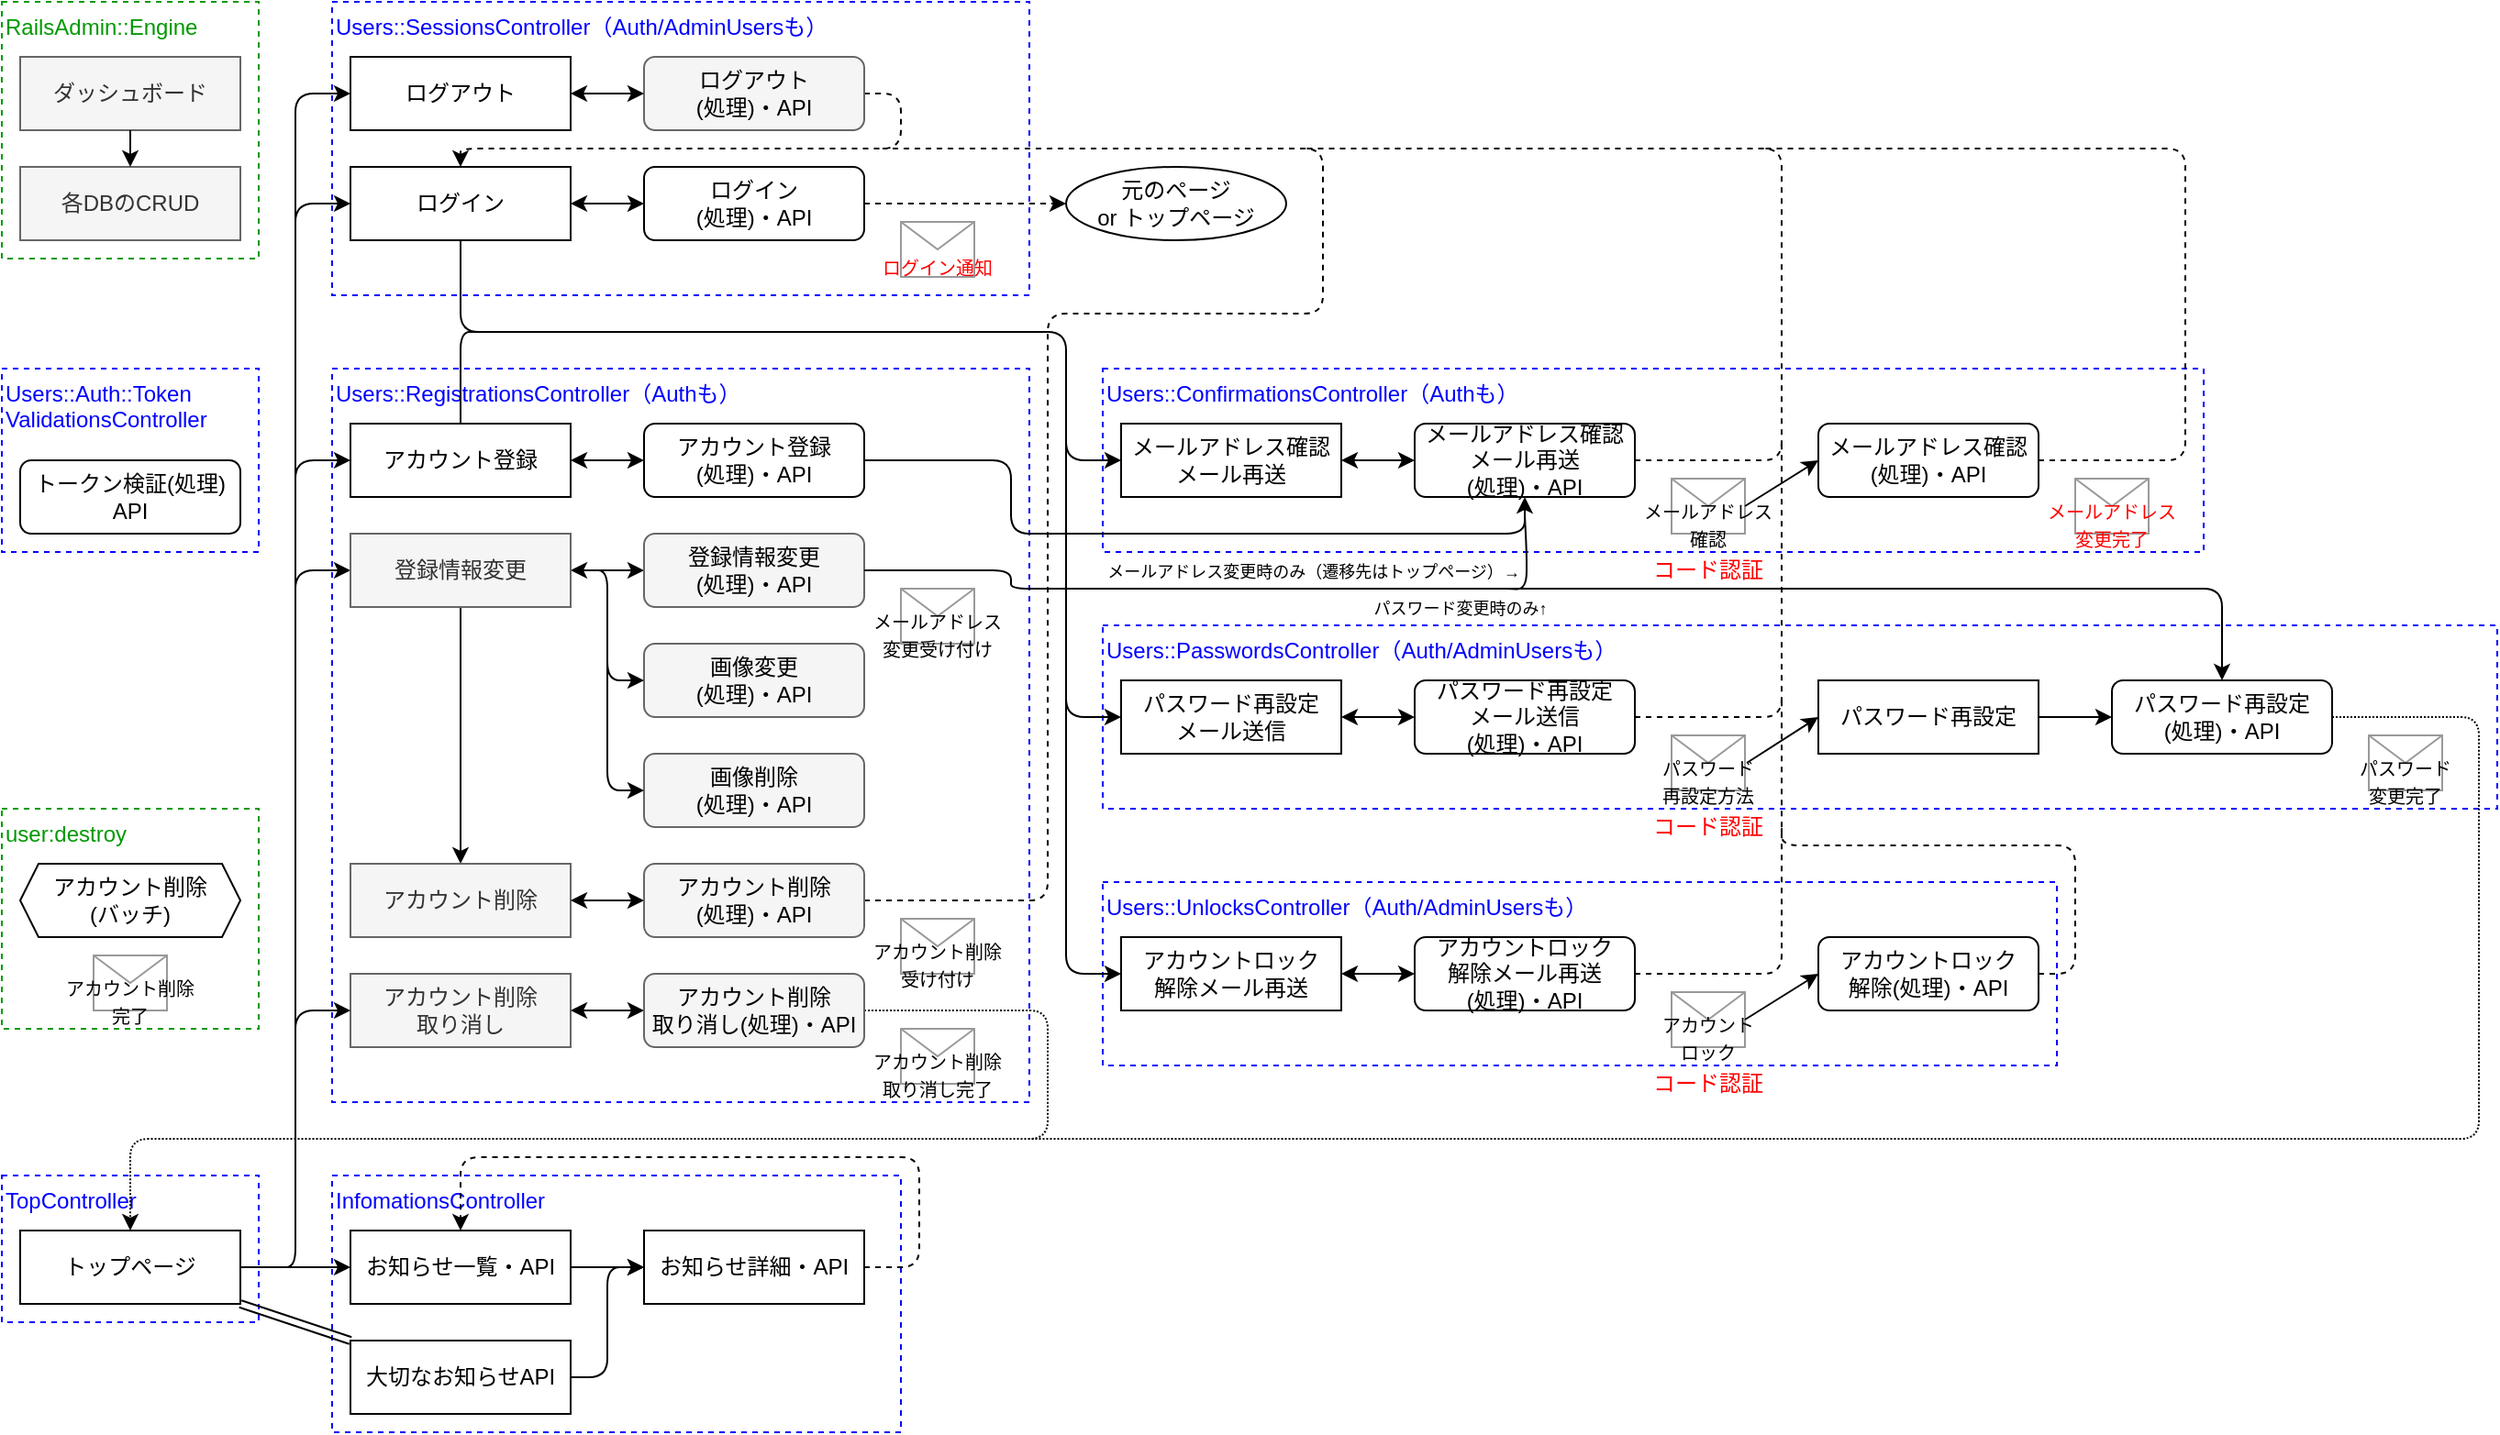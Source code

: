 <mxfile version="15.4.0" type="device"><diagram id="bOfNCxkeS9RuNSNQZPGh" name="ページ1"><mxGraphModel dx="1106" dy="770" grid="1" gridSize="10" guides="1" tooltips="1" connect="1" arrows="1" fold="1" page="1" pageScale="1" pageWidth="827" pageHeight="1169" math="0" shadow="0"><root><mxCell id="0"/><mxCell id="1" parent="0"/><mxCell id="Usv9n4pQ96sMoByh36SU-1" value="&lt;font color=&quot;#0000ff&quot;&gt;Users::Auth::Token&lt;br&gt;ValidationsController&lt;br&gt;&lt;/font&gt;" style="rounded=0;whiteSpace=wrap;html=1;strokeColor=#0000FF;dashed=1;align=left;verticalAlign=top;" parent="1" vertex="1"><mxGeometry x="10" y="210" width="140" height="100" as="geometry"/></mxCell><mxCell id="s1T56wmoZLDlymS1JdEB-258" value="&lt;font color=&quot;#0000ff&quot;&gt;InfomationsController&lt;br&gt;&lt;/font&gt;" style="rounded=0;whiteSpace=wrap;html=1;strokeColor=#0000FF;dashed=1;align=left;verticalAlign=top;" parent="1" vertex="1"><mxGeometry x="190" y="650" width="310" height="140" as="geometry"/></mxCell><mxCell id="s1T56wmoZLDlymS1JdEB-9" value="&lt;font color=&quot;#0000ff&quot;&gt;Users::PasswordsController&lt;/font&gt;&lt;span style=&quot;color: rgb(0 , 0 , 255)&quot;&gt;（Auth/AdminUsersも）&lt;/span&gt;&lt;font color=&quot;#0000ff&quot;&gt;&lt;br&gt;&lt;/font&gt;" style="rounded=0;whiteSpace=wrap;html=1;strokeColor=#0000FF;dashed=1;align=left;verticalAlign=top;" parent="1" vertex="1"><mxGeometry x="610" y="350" width="760" height="100" as="geometry"/></mxCell><mxCell id="s1T56wmoZLDlymS1JdEB-10" value="&lt;font color=&quot;#009900&quot;&gt;user:destroy&lt;/font&gt;" style="rounded=0;whiteSpace=wrap;html=1;dashed=1;align=left;verticalAlign=top;strokeColor=#009900;" parent="1" vertex="1"><mxGeometry x="10" y="450" width="140" height="120" as="geometry"/></mxCell><mxCell id="s1T56wmoZLDlymS1JdEB-11" value="&lt;font color=&quot;#0000ff&quot;&gt;Users::&lt;/font&gt;&lt;font color=&quot;#0000ff&quot;&gt;ConfirmationsController（Authも）&lt;br&gt;&lt;/font&gt;" style="rounded=0;whiteSpace=wrap;html=1;strokeColor=#0000FF;dashed=1;align=left;verticalAlign=top;" parent="1" vertex="1"><mxGeometry x="610" y="210" width="600" height="100" as="geometry"/></mxCell><mxCell id="s1T56wmoZLDlymS1JdEB-12" value="&lt;font color=&quot;#0000ff&quot;&gt;TopController&lt;br&gt;&lt;/font&gt;" style="rounded=0;whiteSpace=wrap;html=1;strokeColor=#0000FF;dashed=1;align=left;verticalAlign=top;" parent="1" vertex="1"><mxGeometry x="10" y="650" width="140" height="80" as="geometry"/></mxCell><mxCell id="s1T56wmoZLDlymS1JdEB-13" value="&lt;font color=&quot;#0000ff&quot;&gt;Users::&lt;/font&gt;&lt;span style=&quot;color: rgb(0 , 0 , 255)&quot;&gt;RegistrationsController（Authも）&lt;/span&gt;&lt;font color=&quot;#0000ff&quot;&gt;&lt;br&gt;&lt;/font&gt;" style="rounded=0;whiteSpace=wrap;html=1;strokeColor=#0000FF;dashed=1;align=left;verticalAlign=top;" parent="1" vertex="1"><mxGeometry x="190" y="210" width="380" height="400" as="geometry"/></mxCell><mxCell id="s1T56wmoZLDlymS1JdEB-14" value="&lt;font color=&quot;#0000ff&quot;&gt;Users::SessionsController（Auth/AdminUsersも）&lt;br&gt;&lt;/font&gt;" style="rounded=0;whiteSpace=wrap;html=1;strokeColor=#0000FF;dashed=1;align=left;verticalAlign=top;" parent="1" vertex="1"><mxGeometry x="190" y="10" width="380" height="160" as="geometry"/></mxCell><mxCell id="s1T56wmoZLDlymS1JdEB-15" style="rounded=1;orthogonalLoop=1;jettySize=auto;html=1;entryX=0;entryY=0.5;entryDx=0;entryDy=0;edgeStyle=orthogonalEdgeStyle;" parent="1" target="s1T56wmoZLDlymS1JdEB-24" edge="1"><mxGeometry relative="1" as="geometry"><mxPoint x="170" y="330" as="sourcePoint"/><Array as="points"><mxPoint x="170" y="260"/></Array></mxGeometry></mxCell><mxCell id="s1T56wmoZLDlymS1JdEB-16" style="edgeStyle=orthogonalEdgeStyle;rounded=1;orthogonalLoop=1;jettySize=auto;html=1;entryX=0;entryY=0.5;entryDx=0;entryDy=0;" parent="1" target="s1T56wmoZLDlymS1JdEB-27" edge="1"><mxGeometry relative="1" as="geometry"><mxPoint x="170" y="270" as="sourcePoint"/><Array as="points"><mxPoint x="170" y="120"/></Array></mxGeometry></mxCell><mxCell id="s1T56wmoZLDlymS1JdEB-17" style="edgeStyle=orthogonalEdgeStyle;rounded=1;orthogonalLoop=1;jettySize=auto;html=1;entryX=0;entryY=0.5;entryDx=0;entryDy=0;startArrow=none;startFill=0;endArrow=classic;endFill=1;" parent="1" target="Usv9n4pQ96sMoByh36SU-12" edge="1"><mxGeometry relative="1" as="geometry"><mxPoint x="170" y="130" as="sourcePoint"/><Array as="points"><mxPoint x="170" y="60"/></Array><mxPoint x="200" y="60" as="targetPoint"/></mxGeometry></mxCell><mxCell id="s1T56wmoZLDlymS1JdEB-18" style="edgeStyle=orthogonalEdgeStyle;rounded=1;orthogonalLoop=1;jettySize=auto;html=1;entryX=0;entryY=0.5;entryDx=0;entryDy=0;startArrow=none;startFill=0;endArrow=classic;endFill=1;" parent="1" target="s1T56wmoZLDlymS1JdEB-34" edge="1"><mxGeometry relative="1" as="geometry"><mxPoint x="170" y="570" as="sourcePoint"/><Array as="points"><mxPoint x="170" y="320"/></Array></mxGeometry></mxCell><mxCell id="Usv9n4pQ96sMoByh36SU-10" style="rounded=1;orthogonalLoop=1;jettySize=auto;html=1;exitX=1;exitY=1;exitDx=0;exitDy=0;entryX=0;entryY=0;entryDx=0;entryDy=0;endArrow=none;endFill=0;shape=link;" parent="1" source="s1T56wmoZLDlymS1JdEB-20" target="Usv9n4pQ96sMoByh36SU-3" edge="1"><mxGeometry relative="1" as="geometry"/></mxCell><mxCell id="s1T56wmoZLDlymS1JdEB-20" value="トップページ" style="rounded=0;whiteSpace=wrap;html=1;" parent="1" vertex="1"><mxGeometry x="20" y="680" width="120" height="40" as="geometry"/></mxCell><mxCell id="s1T56wmoZLDlymS1JdEB-23" style="rounded=1;orthogonalLoop=1;jettySize=auto;html=1;exitX=1;exitY=0.5;exitDx=0;exitDy=0;entryX=0;entryY=0.5;entryDx=0;entryDy=0;endArrow=classic;endFill=1;startArrow=classic;startFill=1;" parent="1" source="s1T56wmoZLDlymS1JdEB-24" target="s1T56wmoZLDlymS1JdEB-25" edge="1"><mxGeometry relative="1" as="geometry"/></mxCell><mxCell id="s1T56wmoZLDlymS1JdEB-24" value="アカウント登録" style="rounded=0;whiteSpace=wrap;html=1;" parent="1" vertex="1"><mxGeometry x="200" y="240" width="120" height="40" as="geometry"/></mxCell><mxCell id="s1T56wmoZLDlymS1JdEB-25" value="&lt;span&gt;アカウント登録&lt;br&gt;(処理)&lt;/span&gt;・API&lt;span&gt;&lt;br&gt;&lt;/span&gt;" style="rounded=1;whiteSpace=wrap;html=1;" parent="1" vertex="1"><mxGeometry x="360" y="240" width="120" height="40" as="geometry"/></mxCell><mxCell id="s1T56wmoZLDlymS1JdEB-26" style="rounded=1;orthogonalLoop=1;jettySize=auto;html=1;exitX=1;exitY=0.5;exitDx=0;exitDy=0;entryX=0;entryY=0.5;entryDx=0;entryDy=0;startArrow=classic;startFill=1;" parent="1" source="s1T56wmoZLDlymS1JdEB-27" target="s1T56wmoZLDlymS1JdEB-29" edge="1"><mxGeometry relative="1" as="geometry"/></mxCell><mxCell id="s1T56wmoZLDlymS1JdEB-27" value="ログイン" style="rounded=0;whiteSpace=wrap;html=1;" parent="1" vertex="1"><mxGeometry x="200" y="100" width="120" height="40" as="geometry"/></mxCell><mxCell id="s1T56wmoZLDlymS1JdEB-28" style="rounded=1;orthogonalLoop=1;jettySize=auto;html=1;exitX=1;exitY=0.5;exitDx=0;exitDy=0;entryX=0;entryY=0.5;entryDx=0;entryDy=0;dashed=1;" parent="1" source="s1T56wmoZLDlymS1JdEB-29" target="s1T56wmoZLDlymS1JdEB-52" edge="1"><mxGeometry relative="1" as="geometry"><mxPoint x="520" y="120" as="targetPoint"/></mxGeometry></mxCell><mxCell id="s1T56wmoZLDlymS1JdEB-29" value="ログイン&lt;br&gt;(処理)・API&lt;span&gt;&lt;br&gt;&lt;/span&gt;" style="rounded=1;whiteSpace=wrap;html=1;" parent="1" vertex="1"><mxGeometry x="360" y="100" width="120" height="40" as="geometry"/></mxCell><mxCell id="s1T56wmoZLDlymS1JdEB-30" style="rounded=1;orthogonalLoop=1;jettySize=auto;html=1;exitX=1;exitY=0.5;exitDx=0;exitDy=0;startArrow=none;startFill=0;endArrow=classic;endFill=1;dashed=1;entryX=0.5;entryY=0;entryDx=0;entryDy=0;edgeStyle=orthogonalEdgeStyle;" parent="1" source="Usv9n4pQ96sMoByh36SU-11" target="s1T56wmoZLDlymS1JdEB-27" edge="1"><mxGeometry relative="1" as="geometry"><mxPoint x="260" y="100" as="targetPoint"/><mxPoint x="260" y="80" as="sourcePoint"/><Array as="points"><mxPoint x="500" y="60"/><mxPoint x="500" y="90"/><mxPoint x="260" y="90"/></Array></mxGeometry></mxCell><mxCell id="s1T56wmoZLDlymS1JdEB-32" style="rounded=1;orthogonalLoop=1;jettySize=auto;html=1;exitX=1;exitY=0.5;exitDx=0;exitDy=0;entryX=0;entryY=0.5;entryDx=0;entryDy=0;endArrow=classic;endFill=1;startArrow=classic;startFill=1;" parent="1" source="s1T56wmoZLDlymS1JdEB-34" target="s1T56wmoZLDlymS1JdEB-35" edge="1"><mxGeometry relative="1" as="geometry"/></mxCell><mxCell id="s1T56wmoZLDlymS1JdEB-33" style="rounded=1;orthogonalLoop=1;jettySize=auto;html=1;exitX=0.5;exitY=1;exitDx=0;exitDy=0;entryX=0.5;entryY=0;entryDx=0;entryDy=0;startArrow=none;startFill=0;endArrow=classic;endFill=1;" parent="1" source="s1T56wmoZLDlymS1JdEB-34" target="s1T56wmoZLDlymS1JdEB-36" edge="1"><mxGeometry relative="1" as="geometry"/></mxCell><mxCell id="s1T56wmoZLDlymS1JdEB-34" value="登録情報変更" style="rounded=0;whiteSpace=wrap;html=1;fillColor=#f5f5f5;strokeColor=#666666;fontColor=#333333;" parent="1" vertex="1"><mxGeometry x="200" y="300" width="120" height="40" as="geometry"/></mxCell><mxCell id="s1T56wmoZLDlymS1JdEB-35" value="&lt;font color=&quot;#000000&quot;&gt;&lt;span&gt;登録情報変更&lt;br&gt;&lt;/span&gt;&lt;span&gt;(処理)&lt;/span&gt;・API&lt;/font&gt;&lt;span&gt;&lt;br&gt;&lt;/span&gt;" style="rounded=1;whiteSpace=wrap;html=1;fillColor=#f5f5f5;strokeColor=#666666;fontColor=#333333;" parent="1" vertex="1"><mxGeometry x="360" y="300" width="120" height="40" as="geometry"/></mxCell><mxCell id="s1T56wmoZLDlymS1JdEB-36" value="アカウント削除" style="rounded=0;whiteSpace=wrap;html=1;fillColor=#f5f5f5;strokeColor=#666666;fontColor=#333333;" parent="1" vertex="1"><mxGeometry x="200" y="480" width="120" height="40" as="geometry"/></mxCell><mxCell id="s1T56wmoZLDlymS1JdEB-37" style="rounded=1;orthogonalLoop=1;jettySize=auto;html=1;entryX=0;entryY=0.5;entryDx=0;entryDy=0;endArrow=classic;endFill=1;startArrow=classic;startFill=1;exitX=1;exitY=0.5;exitDx=0;exitDy=0;" parent="1" source="s1T56wmoZLDlymS1JdEB-36" target="s1T56wmoZLDlymS1JdEB-39" edge="1"><mxGeometry relative="1" as="geometry"><mxPoint x="340" y="360" as="sourcePoint"/></mxGeometry></mxCell><mxCell id="s1T56wmoZLDlymS1JdEB-38" style="edgeStyle=orthogonalEdgeStyle;rounded=1;orthogonalLoop=1;jettySize=auto;html=1;exitX=1;exitY=0.5;exitDx=0;exitDy=0;dashed=1;startArrow=none;startFill=0;endArrow=none;endFill=0;strokeColor=#000000;fontColor=#FF0000;" parent="1" source="s1T56wmoZLDlymS1JdEB-39" edge="1"><mxGeometry relative="1" as="geometry"><mxPoint x="490" y="90" as="targetPoint"/><Array as="points"><mxPoint x="580" y="500"/><mxPoint x="580" y="180"/><mxPoint x="730" y="180"/><mxPoint x="730" y="90"/></Array></mxGeometry></mxCell><mxCell id="s1T56wmoZLDlymS1JdEB-39" value="&lt;font color=&quot;#000000&quot;&gt;&lt;span&gt;アカウント削除&lt;br&gt;&lt;/span&gt;&lt;span&gt;(処理)&lt;/span&gt;・API&lt;/font&gt;&lt;span&gt;&lt;br&gt;&lt;/span&gt;" style="rounded=1;whiteSpace=wrap;html=1;fillColor=#f5f5f5;strokeColor=#666666;fontColor=#333333;" parent="1" vertex="1"><mxGeometry x="360" y="480" width="120" height="40" as="geometry"/></mxCell><mxCell id="s1T56wmoZLDlymS1JdEB-40" value="" style="verticalLabelPosition=bottom;shadow=0;dashed=0;align=center;html=1;verticalAlign=top;strokeWidth=1;shape=mxgraph.mockup.misc.mail2;strokeColor=#999999;fillColor=#ffffff;" parent="1" vertex="1"><mxGeometry x="920" y="270" width="40" height="30" as="geometry"/></mxCell><mxCell id="s1T56wmoZLDlymS1JdEB-41" style="rounded=1;orthogonalLoop=1;jettySize=auto;html=1;exitX=1;exitY=0.5;exitDx=0;exitDy=0;entryX=0;entryY=0.5;entryDx=0;entryDy=0;startArrow=none;startFill=0;endArrow=classic;endFill=1;exitPerimeter=0;" parent="1" source="s1T56wmoZLDlymS1JdEB-40" target="s1T56wmoZLDlymS1JdEB-48" edge="1"><mxGeometry relative="1" as="geometry"/></mxCell><mxCell id="s1T56wmoZLDlymS1JdEB-42" style="rounded=1;orthogonalLoop=1;jettySize=auto;html=1;exitX=1;exitY=0.5;exitDx=0;exitDy=0;entryX=0;entryY=0.5;entryDx=0;entryDy=0;endArrow=classic;endFill=1;startArrow=classic;startFill=1;" parent="1" source="s1T56wmoZLDlymS1JdEB-44" target="s1T56wmoZLDlymS1JdEB-46" edge="1"><mxGeometry relative="1" as="geometry"/></mxCell><mxCell id="s1T56wmoZLDlymS1JdEB-43" style="edgeStyle=orthogonalEdgeStyle;rounded=1;orthogonalLoop=1;jettySize=auto;html=1;entryX=0.5;entryY=0;entryDx=0;entryDy=0;startArrow=none;startFill=0;endArrow=classic;endFill=1;strokeColor=#000000;fontColor=#FF0000;exitX=1;exitY=0.5;exitDx=0;exitDy=0;" parent="1" source="s1T56wmoZLDlymS1JdEB-35" target="s1T56wmoZLDlymS1JdEB-59" edge="1"><mxGeometry relative="1" as="geometry"><mxPoint x="910" y="330" as="sourcePoint"/><Array as="points"><mxPoint x="560" y="320"/><mxPoint x="560" y="330"/><mxPoint x="1220" y="330"/></Array></mxGeometry></mxCell><mxCell id="s1T56wmoZLDlymS1JdEB-44" value="メールアドレス確認メール再送" style="rounded=0;whiteSpace=wrap;html=1;" parent="1" vertex="1"><mxGeometry x="620" y="240" width="120" height="40" as="geometry"/></mxCell><mxCell id="s1T56wmoZLDlymS1JdEB-45" style="edgeStyle=orthogonalEdgeStyle;rounded=1;orthogonalLoop=1;jettySize=auto;html=1;exitX=1;exitY=0.5;exitDx=0;exitDy=0;startArrow=none;startFill=0;endArrow=none;endFill=0;dashed=1;" parent="1" source="s1T56wmoZLDlymS1JdEB-46" edge="1"><mxGeometry relative="1" as="geometry"><mxPoint x="720" y="90" as="targetPoint"/><Array as="points"><mxPoint x="980" y="260"/><mxPoint x="980" y="90"/></Array></mxGeometry></mxCell><mxCell id="s1T56wmoZLDlymS1JdEB-46" value="&lt;span&gt;メールアドレス確認メール再送&lt;br&gt;&lt;/span&gt;&lt;span&gt;(処理)&lt;/span&gt;・API&lt;span&gt;&lt;br&gt;&lt;/span&gt;" style="rounded=1;whiteSpace=wrap;html=1;" parent="1" vertex="1"><mxGeometry x="780" y="240" width="120" height="40" as="geometry"/></mxCell><mxCell id="s1T56wmoZLDlymS1JdEB-47" style="edgeStyle=orthogonalEdgeStyle;rounded=1;orthogonalLoop=1;jettySize=auto;html=1;exitX=1;exitY=0.5;exitDx=0;exitDy=0;startArrow=none;startFill=0;endArrow=none;endFill=0;dashed=1;" parent="1" source="s1T56wmoZLDlymS1JdEB-48" edge="1"><mxGeometry relative="1" as="geometry"><mxPoint x="970" y="90" as="targetPoint"/><Array as="points"><mxPoint x="1200" y="260"/><mxPoint x="1200" y="90"/></Array></mxGeometry></mxCell><mxCell id="s1T56wmoZLDlymS1JdEB-48" value="&lt;span&gt;メールアドレス確認&lt;br&gt;(処理)&lt;/span&gt;・API&lt;span&gt;&lt;br&gt;&lt;/span&gt;" style="rounded=1;whiteSpace=wrap;html=1;" parent="1" vertex="1"><mxGeometry x="1000" y="240" width="120" height="40" as="geometry"/></mxCell><mxCell id="s1T56wmoZLDlymS1JdEB-49" style="rounded=1;orthogonalLoop=1;jettySize=auto;html=1;exitX=0.5;exitY=0;exitDx=0;exitDy=0;startArrow=none;startFill=0;endArrow=none;endFill=0;strokeColor=#000000;edgeStyle=orthogonalEdgeStyle;" parent="1" source="s1T56wmoZLDlymS1JdEB-24" edge="1"><mxGeometry relative="1" as="geometry"><mxPoint x="270" y="170" as="sourcePoint"/><mxPoint x="270" y="190" as="targetPoint"/><Array as="points"><mxPoint x="260" y="190"/></Array></mxGeometry></mxCell><mxCell id="s1T56wmoZLDlymS1JdEB-50" value="" style="verticalLabelPosition=bottom;shadow=0;dashed=0;align=center;html=1;verticalAlign=top;strokeWidth=1;shape=mxgraph.mockup.misc.mail2;strokeColor=#999999;fillColor=#ffffff;" parent="1" vertex="1"><mxGeometry x="500" y="330" width="40" height="30" as="geometry"/></mxCell><mxCell id="s1T56wmoZLDlymS1JdEB-51" value="&lt;font style=&quot;font-size: 10px&quot;&gt;メールアドレス&lt;br&gt;変更受け付け&lt;/font&gt;" style="text;html=1;strokeColor=none;fillColor=none;align=center;verticalAlign=middle;whiteSpace=wrap;rounded=0;" parent="1" vertex="1"><mxGeometry x="480" y="340" width="80" height="30" as="geometry"/></mxCell><mxCell id="s1T56wmoZLDlymS1JdEB-52" value="&lt;font color=&quot;#000000&quot;&gt;元のページ&lt;br&gt;or トップページ&lt;/font&gt;" style="ellipse;whiteSpace=wrap;html=1;strokeColor=#000000;fillColor=#ffffff;fontColor=#FF0000;" parent="1" vertex="1"><mxGeometry x="590" y="100" width="120" height="40" as="geometry"/></mxCell><mxCell id="s1T56wmoZLDlymS1JdEB-53" value="" style="verticalLabelPosition=bottom;shadow=0;dashed=0;align=center;html=1;verticalAlign=top;strokeWidth=1;shape=mxgraph.mockup.misc.mail2;strokeColor=#999999;fillColor=#ffffff;" parent="1" vertex="1"><mxGeometry x="920" y="410" width="40" height="30" as="geometry"/></mxCell><mxCell id="s1T56wmoZLDlymS1JdEB-54" style="rounded=1;orthogonalLoop=1;jettySize=auto;html=1;entryX=0;entryY=0.5;entryDx=0;entryDy=0;startArrow=none;startFill=0;endArrow=classic;endFill=1;exitX=1.025;exitY=0.5;exitDx=0;exitDy=0;exitPerimeter=0;" parent="1" source="s1T56wmoZLDlymS1JdEB-53" target="s1T56wmoZLDlymS1JdEB-58" edge="1"><mxGeometry relative="1" as="geometry"><mxPoint x="960" y="420" as="sourcePoint"/><mxPoint x="1040" y="400" as="targetPoint"/></mxGeometry></mxCell><mxCell id="s1T56wmoZLDlymS1JdEB-55" style="rounded=1;orthogonalLoop=1;jettySize=auto;html=1;exitX=1;exitY=0.5;exitDx=0;exitDy=0;entryX=0;entryY=0.5;entryDx=0;entryDy=0;endArrow=classic;endFill=1;startArrow=classic;startFill=1;" parent="1" source="s1T56wmoZLDlymS1JdEB-56" target="s1T56wmoZLDlymS1JdEB-57" edge="1"><mxGeometry relative="1" as="geometry"/></mxCell><mxCell id="s1T56wmoZLDlymS1JdEB-56" value="パスワード再設定&lt;br&gt;メール送信" style="rounded=0;whiteSpace=wrap;html=1;" parent="1" vertex="1"><mxGeometry x="620" y="380" width="120" height="40" as="geometry"/></mxCell><mxCell id="s1T56wmoZLDlymS1JdEB-57" value="&lt;span&gt;パスワード再設定&lt;br&gt;メール送信&lt;br&gt;(処理)&lt;/span&gt;・API&lt;span&gt;&lt;br&gt;&lt;/span&gt;" style="rounded=1;whiteSpace=wrap;html=1;" parent="1" vertex="1"><mxGeometry x="780" y="380" width="120" height="40" as="geometry"/></mxCell><mxCell id="s1T56wmoZLDlymS1JdEB-58" value="パスワード再設定" style="rounded=0;whiteSpace=wrap;html=1;" parent="1" vertex="1"><mxGeometry x="1000" y="380" width="120" height="40" as="geometry"/></mxCell><mxCell id="s1T56wmoZLDlymS1JdEB-59" value="&lt;span&gt;パスワード再設定&lt;br&gt;(処理)&lt;/span&gt;・API&lt;span&gt;&lt;br&gt;&lt;/span&gt;" style="rounded=1;whiteSpace=wrap;html=1;" parent="1" vertex="1"><mxGeometry x="1160" y="380" width="120" height="40" as="geometry"/></mxCell><mxCell id="s1T56wmoZLDlymS1JdEB-60" style="rounded=1;orthogonalLoop=1;jettySize=auto;html=1;exitX=1;exitY=0.5;exitDx=0;exitDy=0;entryX=0;entryY=0.5;entryDx=0;entryDy=0;startArrow=none;startFill=0;endArrow=classic;endFill=1;" parent="1" source="s1T56wmoZLDlymS1JdEB-58" target="s1T56wmoZLDlymS1JdEB-59" edge="1"><mxGeometry relative="1" as="geometry"><mxPoint x="1010" y="410" as="sourcePoint"/><mxPoint x="1050" y="410" as="targetPoint"/></mxGeometry></mxCell><mxCell id="s1T56wmoZLDlymS1JdEB-61" value="" style="endArrow=none;html=1;dashed=1;strokeColor=#000000;fontColor=#FF0000;exitX=1;exitY=0.5;exitDx=0;exitDy=0;edgeStyle=orthogonalEdgeStyle;rounded=1;endFill=0;" parent="1" source="s1T56wmoZLDlymS1JdEB-57" edge="1"><mxGeometry width="50" height="50" relative="1" as="geometry"><mxPoint x="960" y="420" as="sourcePoint"/><mxPoint x="980" y="250" as="targetPoint"/><Array as="points"><mxPoint x="980" y="400"/></Array></mxGeometry></mxCell><mxCell id="s1T56wmoZLDlymS1JdEB-62" value="" style="endArrow=classic;html=1;strokeColor=#000000;fontColor=#FF0000;entryX=0;entryY=0.5;entryDx=0;entryDy=0;edgeStyle=orthogonalEdgeStyle;rounded=1;endFill=1;" parent="1" target="s1T56wmoZLDlymS1JdEB-56" edge="1"><mxGeometry width="50" height="50" relative="1" as="geometry"><mxPoint x="590" y="250" as="sourcePoint"/><mxPoint x="490" y="390" as="targetPoint"/><Array as="points"><mxPoint x="590" y="400"/></Array></mxGeometry></mxCell><mxCell id="s1T56wmoZLDlymS1JdEB-63" style="edgeStyle=orthogonalEdgeStyle;rounded=1;orthogonalLoop=1;jettySize=auto;html=1;exitX=1;exitY=0.5;exitDx=0;exitDy=0;entryX=0.5;entryY=1;entryDx=0;entryDy=0;" parent="1" source="s1T56wmoZLDlymS1JdEB-25" target="s1T56wmoZLDlymS1JdEB-46" edge="1"><mxGeometry relative="1" as="geometry"><mxPoint x="920" y="290" as="targetPoint"/><Array as="points"><mxPoint x="560" y="260"/><mxPoint x="560" y="300"/><mxPoint x="840" y="300"/></Array></mxGeometry></mxCell><mxCell id="s1T56wmoZLDlymS1JdEB-64" value="&lt;font color=&quot;#0000ff&quot;&gt;Users::UnlocksController&lt;/font&gt;&lt;span style=&quot;color: rgb(0 , 0 , 255)&quot;&gt;（Auth/AdminUsersも）&lt;/span&gt;&lt;font color=&quot;#0000ff&quot;&gt;&lt;br&gt;&lt;/font&gt;" style="rounded=0;whiteSpace=wrap;html=1;strokeColor=#0000FF;dashed=1;align=left;verticalAlign=top;" parent="1" vertex="1"><mxGeometry x="610" y="490" width="520" height="100" as="geometry"/></mxCell><mxCell id="s1T56wmoZLDlymS1JdEB-65" style="rounded=1;orthogonalLoop=1;jettySize=auto;html=1;exitX=1;exitY=0.5;exitDx=0;exitDy=0;entryX=0;entryY=0.5;entryDx=0;entryDy=0;endArrow=classic;endFill=1;startArrow=classic;startFill=1;" parent="1" source="s1T56wmoZLDlymS1JdEB-66" target="s1T56wmoZLDlymS1JdEB-67" edge="1"><mxGeometry relative="1" as="geometry"/></mxCell><mxCell id="s1T56wmoZLDlymS1JdEB-66" value="アカウントロック&lt;br&gt;解除メール再送" style="rounded=0;whiteSpace=wrap;html=1;" parent="1" vertex="1"><mxGeometry x="620" y="520" width="120" height="40" as="geometry"/></mxCell><mxCell id="s1T56wmoZLDlymS1JdEB-67" value="&lt;span&gt;アカウントロック&lt;br&gt;解除メール再送&lt;br&gt;(処理)&lt;/span&gt;・API&lt;span&gt;&lt;br&gt;&lt;/span&gt;" style="rounded=1;whiteSpace=wrap;html=1;" parent="1" vertex="1"><mxGeometry x="780" y="520" width="120" height="40" as="geometry"/></mxCell><mxCell id="s1T56wmoZLDlymS1JdEB-68" value="" style="verticalLabelPosition=bottom;shadow=0;dashed=0;align=center;html=1;verticalAlign=top;strokeWidth=1;shape=mxgraph.mockup.misc.mail2;strokeColor=#999999;fillColor=#ffffff;" parent="1" vertex="1"><mxGeometry x="920" y="550" width="40" height="30" as="geometry"/></mxCell><mxCell id="s1T56wmoZLDlymS1JdEB-69" value="" style="endArrow=none;html=1;dashed=1;strokeColor=#000000;fontColor=#FF0000;exitX=1;exitY=0.5;exitDx=0;exitDy=0;edgeStyle=orthogonalEdgeStyle;rounded=1;endFill=0;" parent="1" source="s1T56wmoZLDlymS1JdEB-67" edge="1"><mxGeometry width="50" height="50" relative="1" as="geometry"><mxPoint x="910" y="435" as="sourcePoint"/><mxPoint x="980" y="390" as="targetPoint"/><Array as="points"><mxPoint x="980" y="540"/><mxPoint x="980" y="415"/></Array></mxGeometry></mxCell><mxCell id="s1T56wmoZLDlymS1JdEB-70" value="&lt;span&gt;アカウントロック&lt;br&gt;解除(処理)&lt;/span&gt;・API&lt;span&gt;&lt;br&gt;&lt;/span&gt;" style="rounded=1;whiteSpace=wrap;html=1;" parent="1" vertex="1"><mxGeometry x="1000" y="520" width="120" height="40" as="geometry"/></mxCell><mxCell id="s1T56wmoZLDlymS1JdEB-71" style="rounded=1;orthogonalLoop=1;jettySize=auto;html=1;entryX=0;entryY=0.5;entryDx=0;entryDy=0;startArrow=none;startFill=0;endArrow=classic;endFill=1;exitX=1;exitY=0.5;exitDx=0;exitDy=0;exitPerimeter=0;" parent="1" source="s1T56wmoZLDlymS1JdEB-68" target="s1T56wmoZLDlymS1JdEB-70" edge="1"><mxGeometry relative="1" as="geometry"><mxPoint x="960" y="600" as="sourcePoint"/><mxPoint x="1211" y="430" as="targetPoint"/></mxGeometry></mxCell><mxCell id="s1T56wmoZLDlymS1JdEB-72" value="" style="endArrow=classic;html=1;strokeColor=#000000;fontColor=#FF0000;entryX=0;entryY=0.5;entryDx=0;entryDy=0;edgeStyle=orthogonalEdgeStyle;rounded=1;endFill=1;" parent="1" target="s1T56wmoZLDlymS1JdEB-66" edge="1"><mxGeometry width="50" height="50" relative="1" as="geometry"><mxPoint x="590" y="390" as="sourcePoint"/><mxPoint x="690" y="390" as="targetPoint"/><Array as="points"><mxPoint x="590" y="540"/></Array></mxGeometry></mxCell><mxCell id="s1T56wmoZLDlymS1JdEB-73" style="edgeStyle=orthogonalEdgeStyle;rounded=1;orthogonalLoop=1;jettySize=auto;html=1;exitX=1;exitY=0.5;exitDx=0;exitDy=0;startArrow=none;startFill=0;endArrow=none;endFill=0;dashed=1;" parent="1" source="s1T56wmoZLDlymS1JdEB-70" edge="1"><mxGeometry relative="1" as="geometry"><mxPoint x="980" y="460" as="targetPoint"/><mxPoint x="1170" y="315" as="sourcePoint"/><Array as="points"><mxPoint x="1140" y="540"/><mxPoint x="1140" y="470"/><mxPoint x="980" y="470"/></Array></mxGeometry></mxCell><mxCell id="s1T56wmoZLDlymS1JdEB-74" value="" style="endArrow=none;html=1;dashed=1;dashPattern=1 1;strokeColor=#000000;fontColor=#FF0000;exitX=1;exitY=0.5;exitDx=0;exitDy=0;edgeStyle=orthogonalEdgeStyle;rounded=1;endFill=0;" parent="1" source="s1T56wmoZLDlymS1JdEB-59" edge="1"><mxGeometry width="50" height="50" relative="1" as="geometry"><mxPoint x="750" y="410" as="sourcePoint"/><mxPoint x="570" y="630" as="targetPoint"/><Array as="points"><mxPoint x="1360" y="400"/><mxPoint x="1360" y="630"/></Array></mxGeometry></mxCell><mxCell id="s1T56wmoZLDlymS1JdEB-75" value="&lt;font color=&quot;#009900&quot;&gt;RailsAdmin::Engine&lt;/font&gt;" style="rounded=0;whiteSpace=wrap;html=1;dashed=1;align=left;verticalAlign=top;strokeColor=#009900;" parent="1" vertex="1"><mxGeometry x="10" y="10" width="140" height="140" as="geometry"/></mxCell><mxCell id="s1T56wmoZLDlymS1JdEB-76" value="ダッシュボード" style="rounded=0;whiteSpace=wrap;html=1;fillColor=#f5f5f5;strokeColor=#666666;fontColor=#333333;" parent="1" vertex="1"><mxGeometry x="20" y="40" width="120" height="40" as="geometry"/></mxCell><mxCell id="s1T56wmoZLDlymS1JdEB-77" value="各DBのCRUD" style="rounded=0;whiteSpace=wrap;html=1;fillColor=#f5f5f5;strokeColor=#666666;fontColor=#333333;" parent="1" vertex="1"><mxGeometry x="20" y="100" width="120" height="40" as="geometry"/></mxCell><mxCell id="s1T56wmoZLDlymS1JdEB-78" value="" style="endArrow=classic;html=1;strokeColor=#000000;fontColor=#FF0000;exitX=0.5;exitY=1;exitDx=0;exitDy=0;entryX=0.5;entryY=0;entryDx=0;entryDy=0;" parent="1" source="s1T56wmoZLDlymS1JdEB-76" target="s1T56wmoZLDlymS1JdEB-77" edge="1"><mxGeometry width="50" height="50" relative="1" as="geometry"><mxPoint x="510" y="300" as="sourcePoint"/><mxPoint x="560" y="250" as="targetPoint"/></mxGeometry></mxCell><mxCell id="s1T56wmoZLDlymS1JdEB-94" style="edgeStyle=orthogonalEdgeStyle;rounded=1;orthogonalLoop=1;jettySize=auto;html=1;exitX=0.5;exitY=1;exitDx=0;exitDy=0;entryX=0;entryY=0.5;entryDx=0;entryDy=0;startArrow=none;startFill=0;endArrow=classic;endFill=1;strokeColor=#000000;" parent="1" source="s1T56wmoZLDlymS1JdEB-27" target="s1T56wmoZLDlymS1JdEB-44" edge="1"><mxGeometry relative="1" as="geometry"><Array as="points"><mxPoint x="260" y="190"/><mxPoint x="590" y="190"/><mxPoint x="590" y="260"/></Array></mxGeometry></mxCell><mxCell id="s1T56wmoZLDlymS1JdEB-95" value="" style="verticalLabelPosition=bottom;shadow=0;dashed=0;align=center;html=1;verticalAlign=top;strokeWidth=1;shape=mxgraph.mockup.misc.mail2;strokeColor=#999999;fillColor=#ffffff;" parent="1" vertex="1"><mxGeometry x="1140" y="270" width="40" height="30" as="geometry"/></mxCell><mxCell id="s1T56wmoZLDlymS1JdEB-96" value="&lt;font color=&quot;#ff0000&quot; style=&quot;font-size: 10px&quot;&gt;メールアドレス&lt;br&gt;変更完了&lt;/font&gt;" style="text;html=1;strokeColor=none;fillColor=none;align=center;verticalAlign=middle;whiteSpace=wrap;rounded=0;" parent="1" vertex="1"><mxGeometry x="1120" y="280" width="80" height="30" as="geometry"/></mxCell><mxCell id="s1T56wmoZLDlymS1JdEB-97" value="" style="verticalLabelPosition=bottom;shadow=0;dashed=0;align=center;html=1;verticalAlign=top;strokeWidth=1;shape=mxgraph.mockup.misc.mail2;strokeColor=#999999;fillColor=#ffffff;" parent="1" vertex="1"><mxGeometry x="500" y="510" width="40" height="30" as="geometry"/></mxCell><mxCell id="s1T56wmoZLDlymS1JdEB-98" value="&lt;font style=&quot;font-size: 10px&quot;&gt;アカウント削除&lt;br&gt;受け付け&lt;/font&gt;" style="text;html=1;strokeColor=none;fillColor=none;align=center;verticalAlign=middle;whiteSpace=wrap;rounded=0;" parent="1" vertex="1"><mxGeometry x="480" y="520" width="80" height="30" as="geometry"/></mxCell><mxCell id="s1T56wmoZLDlymS1JdEB-99" value="アカウント削除&lt;br&gt;取り消し" style="rounded=0;whiteSpace=wrap;html=1;fillColor=#f5f5f5;strokeColor=#666666;fontColor=#333333;" parent="1" vertex="1"><mxGeometry x="200" y="540" width="120" height="40" as="geometry"/></mxCell><mxCell id="s1T56wmoZLDlymS1JdEB-100" style="rounded=1;orthogonalLoop=1;jettySize=auto;html=1;entryX=0;entryY=0.5;entryDx=0;entryDy=0;endArrow=classic;endFill=1;startArrow=classic;startFill=1;exitX=1;exitY=0.5;exitDx=0;exitDy=0;" parent="1" source="s1T56wmoZLDlymS1JdEB-99" target="s1T56wmoZLDlymS1JdEB-102" edge="1"><mxGeometry relative="1" as="geometry"><mxPoint x="340" y="420" as="sourcePoint"/></mxGeometry></mxCell><mxCell id="s1T56wmoZLDlymS1JdEB-101" style="edgeStyle=orthogonalEdgeStyle;rounded=1;orthogonalLoop=1;jettySize=auto;html=1;exitX=1;exitY=0.5;exitDx=0;exitDy=0;entryX=0.5;entryY=0;entryDx=0;entryDy=0;dashed=1;startArrow=none;startFill=0;endArrow=classic;endFill=1;strokeColor=#000000;fontColor=#FF0000;dashPattern=1 1;" parent="1" source="s1T56wmoZLDlymS1JdEB-102" target="s1T56wmoZLDlymS1JdEB-20" edge="1"><mxGeometry relative="1" as="geometry"><Array as="points"><mxPoint x="580" y="560"/><mxPoint x="580" y="630"/><mxPoint x="80" y="630"/></Array></mxGeometry></mxCell><mxCell id="s1T56wmoZLDlymS1JdEB-102" value="&lt;font color=&quot;#000000&quot;&gt;&lt;span&gt;アカウント削除&lt;br&gt;取り消し&lt;/span&gt;&lt;span&gt;(処理)&lt;/span&gt;・API&lt;/font&gt;&lt;span&gt;&lt;br&gt;&lt;/span&gt;" style="rounded=1;whiteSpace=wrap;html=1;fillColor=#f5f5f5;strokeColor=#666666;fontColor=#333333;" parent="1" vertex="1"><mxGeometry x="360" y="540" width="120" height="40" as="geometry"/></mxCell><mxCell id="s1T56wmoZLDlymS1JdEB-103" value="" style="verticalLabelPosition=bottom;shadow=0;dashed=0;align=center;html=1;verticalAlign=top;strokeWidth=1;shape=mxgraph.mockup.misc.mail2;strokeColor=#999999;fillColor=#ffffff;" parent="1" vertex="1"><mxGeometry x="500" y="570" width="40" height="30" as="geometry"/></mxCell><mxCell id="s1T56wmoZLDlymS1JdEB-104" value="&lt;font style=&quot;font-size: 10px&quot;&gt;アカウント削除&lt;br&gt;取り消し完了&lt;/font&gt;" style="text;html=1;strokeColor=none;fillColor=none;align=center;verticalAlign=middle;whiteSpace=wrap;rounded=0;" parent="1" vertex="1"><mxGeometry x="480" y="580" width="80" height="30" as="geometry"/></mxCell><mxCell id="s1T56wmoZLDlymS1JdEB-105" style="edgeStyle=orthogonalEdgeStyle;rounded=1;orthogonalLoop=1;jettySize=auto;html=1;entryX=0;entryY=0.5;entryDx=0;entryDy=0;startArrow=none;startFill=0;endArrow=classic;endFill=1;" parent="1" target="s1T56wmoZLDlymS1JdEB-99" edge="1"><mxGeometry relative="1" as="geometry"><mxPoint x="160" y="700" as="sourcePoint"/><mxPoint x="210" y="330" as="targetPoint"/><Array as="points"><mxPoint x="170" y="560"/></Array></mxGeometry></mxCell><mxCell id="s1T56wmoZLDlymS1JdEB-106" value="&lt;font color=&quot;#000000&quot;&gt;アカウント削除&lt;br&gt;(バッチ)&lt;/font&gt;" style="shape=hexagon;perimeter=hexagonPerimeter2;whiteSpace=wrap;html=1;fixedSize=1;strokeColor=#000000;fillColor=#ffffff;fontColor=#FF0000;size=10;" parent="1" vertex="1"><mxGeometry x="20" y="480" width="120" height="40" as="geometry"/></mxCell><mxCell id="s1T56wmoZLDlymS1JdEB-107" value="" style="verticalLabelPosition=bottom;shadow=0;dashed=0;align=center;html=1;verticalAlign=top;strokeWidth=1;shape=mxgraph.mockup.misc.mail2;strokeColor=#999999;fillColor=#ffffff;" parent="1" vertex="1"><mxGeometry x="60" y="530" width="40" height="30" as="geometry"/></mxCell><mxCell id="s1T56wmoZLDlymS1JdEB-108" value="&lt;font style=&quot;font-size: 10px&quot;&gt;アカウント削除&lt;br&gt;完了&lt;/font&gt;" style="text;html=1;strokeColor=none;fillColor=none;align=center;verticalAlign=middle;whiteSpace=wrap;rounded=0;" parent="1" vertex="1"><mxGeometry x="40" y="540" width="80" height="30" as="geometry"/></mxCell><mxCell id="s1T56wmoZLDlymS1JdEB-109" value="" style="verticalLabelPosition=bottom;shadow=0;dashed=0;align=center;html=1;verticalAlign=top;strokeWidth=1;shape=mxgraph.mockup.misc.mail2;strokeColor=#999999;fillColor=#ffffff;" parent="1" vertex="1"><mxGeometry x="500" y="130" width="40" height="30" as="geometry"/></mxCell><mxCell id="s1T56wmoZLDlymS1JdEB-110" value="&lt;font color=&quot;#ff0000&quot; style=&quot;font-size: 10px&quot;&gt;ログイン通知&lt;/font&gt;" style="text;html=1;strokeColor=none;fillColor=none;align=center;verticalAlign=middle;whiteSpace=wrap;rounded=0;" parent="1" vertex="1"><mxGeometry x="480" y="140" width="80" height="30" as="geometry"/></mxCell><mxCell id="s1T56wmoZLDlymS1JdEB-111" value="&lt;font style=&quot;font-size: 10px&quot;&gt;メールアドレス&lt;br&gt;確認&lt;/font&gt;" style="text;html=1;strokeColor=none;fillColor=none;align=center;verticalAlign=middle;whiteSpace=wrap;rounded=0;" parent="1" vertex="1"><mxGeometry x="900" y="280" width="80" height="30" as="geometry"/></mxCell><mxCell id="s1T56wmoZLDlymS1JdEB-112" value="&lt;font style=&quot;font-size: 10px&quot;&gt;パスワード&lt;br&gt;再設定方法&lt;/font&gt;" style="text;html=1;strokeColor=none;fillColor=none;align=center;verticalAlign=middle;whiteSpace=wrap;rounded=0;" parent="1" vertex="1"><mxGeometry x="900" y="420" width="80" height="30" as="geometry"/></mxCell><mxCell id="s1T56wmoZLDlymS1JdEB-113" value="&lt;font style=&quot;font-size: 10px&quot;&gt;アカウント&lt;br&gt;ロック&lt;/font&gt;" style="text;html=1;strokeColor=none;fillColor=none;align=center;verticalAlign=middle;whiteSpace=wrap;rounded=0;" parent="1" vertex="1"><mxGeometry x="900" y="560" width="80" height="30" as="geometry"/></mxCell><mxCell id="s1T56wmoZLDlymS1JdEB-114" value="&lt;font color=&quot;#ff0000&quot; style=&quot;font-size: 12px&quot;&gt;コード認証&lt;/font&gt;" style="text;html=1;strokeColor=none;fillColor=none;align=center;verticalAlign=middle;whiteSpace=wrap;rounded=0;" parent="1" vertex="1"><mxGeometry x="900" y="310" width="80" height="20" as="geometry"/></mxCell><mxCell id="s1T56wmoZLDlymS1JdEB-115" value="&lt;font color=&quot;#ff0000&quot; style=&quot;font-size: 12px&quot;&gt;コード認証&lt;/font&gt;" style="text;html=1;strokeColor=none;fillColor=none;align=center;verticalAlign=middle;whiteSpace=wrap;rounded=0;" parent="1" vertex="1"><mxGeometry x="900" y="450" width="80" height="20" as="geometry"/></mxCell><mxCell id="s1T56wmoZLDlymS1JdEB-116" value="&lt;font color=&quot;#ff0000&quot; style=&quot;font-size: 12px&quot;&gt;コード認証&lt;/font&gt;" style="text;html=1;strokeColor=none;fillColor=none;align=center;verticalAlign=middle;whiteSpace=wrap;rounded=0;" parent="1" vertex="1"><mxGeometry x="900" y="590" width="80" height="20" as="geometry"/></mxCell><mxCell id="s1T56wmoZLDlymS1JdEB-117" value="" style="verticalLabelPosition=bottom;shadow=0;dashed=0;align=center;html=1;verticalAlign=top;strokeWidth=1;shape=mxgraph.mockup.misc.mail2;strokeColor=#999999;fillColor=#ffffff;" parent="1" vertex="1"><mxGeometry x="1300" y="410" width="40" height="30" as="geometry"/></mxCell><mxCell id="s1T56wmoZLDlymS1JdEB-118" value="&lt;font style=&quot;font-size: 10px&quot;&gt;パスワード&lt;br&gt;変更完了&lt;/font&gt;" style="text;html=1;strokeColor=none;fillColor=none;align=center;verticalAlign=middle;whiteSpace=wrap;rounded=0;" parent="1" vertex="1"><mxGeometry x="1280" y="420" width="80" height="30" as="geometry"/></mxCell><mxCell id="s1T56wmoZLDlymS1JdEB-119" value="" style="endArrow=none;html=1;strokeColor=#000000;fontColor=#FF0000;edgeStyle=orthogonalEdgeStyle;" parent="1" edge="1"><mxGeometry width="50" height="50" relative="1" as="geometry"><mxPoint x="830" y="330" as="sourcePoint"/><mxPoint x="840" y="290" as="targetPoint"/></mxGeometry></mxCell><mxCell id="s1T56wmoZLDlymS1JdEB-243" value="&lt;font color=&quot;#000000&quot;&gt;&lt;span&gt;画像変更&lt;br&gt;&lt;/span&gt;&lt;span&gt;(処理)&lt;/span&gt;・API&lt;/font&gt;&lt;span&gt;&lt;br&gt;&lt;/span&gt;" style="rounded=1;whiteSpace=wrap;html=1;fillColor=#f5f5f5;strokeColor=#666666;fontColor=#333333;" parent="1" vertex="1"><mxGeometry x="360" y="360" width="120" height="40" as="geometry"/></mxCell><mxCell id="s1T56wmoZLDlymS1JdEB-244" value="&lt;font color=&quot;#000000&quot;&gt;&lt;span&gt;画像削除&lt;br&gt;&lt;/span&gt;&lt;span&gt;(処理)&lt;/span&gt;・API&lt;/font&gt;&lt;span&gt;&lt;br&gt;&lt;/span&gt;" style="rounded=1;whiteSpace=wrap;html=1;fillColor=#f5f5f5;strokeColor=#666666;fontColor=#333333;" parent="1" vertex="1"><mxGeometry x="360" y="420" width="120" height="40" as="geometry"/></mxCell><mxCell id="Usv9n4pQ96sMoByh36SU-4" style="edgeStyle=orthogonalEdgeStyle;rounded=1;orthogonalLoop=1;jettySize=auto;html=1;exitX=1;exitY=0.5;exitDx=0;exitDy=0;entryX=0;entryY=0.5;entryDx=0;entryDy=0;" parent="1" source="s1T56wmoZLDlymS1JdEB-261" target="s1T56wmoZLDlymS1JdEB-262" edge="1"><mxGeometry relative="1" as="geometry"/></mxCell><mxCell id="s1T56wmoZLDlymS1JdEB-261" value="&lt;font color=&quot;#000000&quot;&gt;お知らせ一覧・API&lt;/font&gt;" style="rounded=0;whiteSpace=wrap;html=1;" parent="1" vertex="1"><mxGeometry x="200" y="680" width="120" height="40" as="geometry"/></mxCell><mxCell id="Usv9n4pQ96sMoByh36SU-9" style="edgeStyle=orthogonalEdgeStyle;rounded=1;orthogonalLoop=1;jettySize=auto;html=1;exitX=1;exitY=0.5;exitDx=0;exitDy=0;entryX=0.5;entryY=0;entryDx=0;entryDy=0;dashed=1;" parent="1" source="s1T56wmoZLDlymS1JdEB-262" target="s1T56wmoZLDlymS1JdEB-261" edge="1"><mxGeometry relative="1" as="geometry"><Array as="points"><mxPoint x="510" y="700"/><mxPoint x="510" y="640"/><mxPoint x="260" y="640"/></Array></mxGeometry></mxCell><mxCell id="s1T56wmoZLDlymS1JdEB-262" value="&lt;font color=&quot;#000000&quot;&gt;お知らせ詳細・API&lt;/font&gt;" style="rounded=0;whiteSpace=wrap;html=1;" parent="1" vertex="1"><mxGeometry x="360" y="680" width="120" height="40" as="geometry"/></mxCell><mxCell id="s1T56wmoZLDlymS1JdEB-93" style="edgeStyle=none;rounded=1;orthogonalLoop=1;jettySize=auto;html=1;exitX=1;exitY=0.5;exitDx=0;exitDy=0;startArrow=none;startFill=0;endArrow=classic;endFill=1;strokeColor=#000000;fontColor=#FF0000;" parent="1" source="s1T56wmoZLDlymS1JdEB-20" target="s1T56wmoZLDlymS1JdEB-261" edge="1"><mxGeometry relative="1" as="geometry"><mxPoint x="200" y="700" as="targetPoint"/></mxGeometry></mxCell><mxCell id="s1T56wmoZLDlymS1JdEB-264" style="edgeStyle=orthogonalEdgeStyle;rounded=1;orthogonalLoop=1;jettySize=auto;html=1;entryX=0;entryY=0.5;entryDx=0;entryDy=0;startArrow=none;startFill=0;endArrow=classic;endFill=1;" parent="1" target="s1T56wmoZLDlymS1JdEB-243" edge="1"><mxGeometry relative="1" as="geometry"><mxPoint x="330" y="320" as="sourcePoint"/><mxPoint x="210" y="570" as="targetPoint"/><Array as="points"><mxPoint x="340" y="320"/><mxPoint x="340" y="380"/></Array></mxGeometry></mxCell><mxCell id="s1T56wmoZLDlymS1JdEB-265" style="edgeStyle=orthogonalEdgeStyle;rounded=1;orthogonalLoop=1;jettySize=auto;html=1;entryX=0;entryY=0.5;entryDx=0;entryDy=0;startArrow=none;startFill=0;endArrow=classic;endFill=1;" parent="1" target="s1T56wmoZLDlymS1JdEB-244" edge="1"><mxGeometry relative="1" as="geometry"><mxPoint x="340" y="370" as="sourcePoint"/><mxPoint x="370" y="390" as="targetPoint"/><Array as="points"><mxPoint x="340" y="440"/></Array></mxGeometry></mxCell><mxCell id="s1T56wmoZLDlymS1JdEB-267" value="&lt;font style=&quot;font-size: 9px&quot;&gt;メールアドレス変更時のみ（遷移先はトップページ）→&lt;/font&gt;" style="text;html=1;strokeColor=none;fillColor=none;align=center;verticalAlign=middle;whiteSpace=wrap;rounded=0;" parent="1" vertex="1"><mxGeometry x="610" y="312.5" width="230" height="15" as="geometry"/></mxCell><mxCell id="s1T56wmoZLDlymS1JdEB-268" value="&lt;font style=&quot;font-size: 9px&quot;&gt;パスワード変更時のみ↑&lt;/font&gt;" style="text;html=1;strokeColor=none;fillColor=none;align=center;verticalAlign=middle;whiteSpace=wrap;rounded=0;" parent="1" vertex="1"><mxGeometry x="750" y="332" width="110" height="15" as="geometry"/></mxCell><mxCell id="Usv9n4pQ96sMoByh36SU-2" value="&lt;span&gt;トークン検証&lt;/span&gt;(処理)&lt;span&gt;&lt;br&gt;API&lt;br&gt;&lt;/span&gt;" style="rounded=1;whiteSpace=wrap;html=1;" parent="1" vertex="1"><mxGeometry x="20" y="260" width="120" height="40" as="geometry"/></mxCell><mxCell id="Usv9n4pQ96sMoByh36SU-8" style="edgeStyle=orthogonalEdgeStyle;rounded=1;orthogonalLoop=1;jettySize=auto;html=1;exitX=1;exitY=0.5;exitDx=0;exitDy=0;entryX=0;entryY=0.5;entryDx=0;entryDy=0;" parent="1" source="Usv9n4pQ96sMoByh36SU-3" target="s1T56wmoZLDlymS1JdEB-262" edge="1"><mxGeometry relative="1" as="geometry"/></mxCell><mxCell id="Usv9n4pQ96sMoByh36SU-3" value="大切なお知らせAPI" style="rounded=0;whiteSpace=wrap;html=1;" parent="1" vertex="1"><mxGeometry x="200" y="740" width="120" height="40" as="geometry"/></mxCell><mxCell id="Usv9n4pQ96sMoByh36SU-11" value="&lt;font color=&quot;#000000&quot;&gt;ログアウト&lt;br&gt;(処理)・API&lt;/font&gt;&lt;span&gt;&lt;br&gt;&lt;/span&gt;" style="rounded=1;whiteSpace=wrap;html=1;fillColor=#f5f5f5;strokeColor=#666666;fontColor=#333333;" parent="1" vertex="1"><mxGeometry x="360" y="40" width="120" height="40" as="geometry"/></mxCell><mxCell id="Usv9n4pQ96sMoByh36SU-13" style="rounded=1;orthogonalLoop=1;jettySize=auto;html=1;exitX=1;exitY=0.5;exitDx=0;exitDy=0;entryX=0;entryY=0.5;entryDx=0;entryDy=0;endArrow=classic;endFill=1;startArrow=classic;startFill=1;" parent="1" source="Usv9n4pQ96sMoByh36SU-12" target="Usv9n4pQ96sMoByh36SU-11" edge="1"><mxGeometry relative="1" as="geometry"/></mxCell><mxCell id="Usv9n4pQ96sMoByh36SU-12" value="ログアウト" style="rounded=0;whiteSpace=wrap;html=1;" parent="1" vertex="1"><mxGeometry x="200" y="40" width="120" height="40" as="geometry"/></mxCell></root></mxGraphModel></diagram></mxfile>